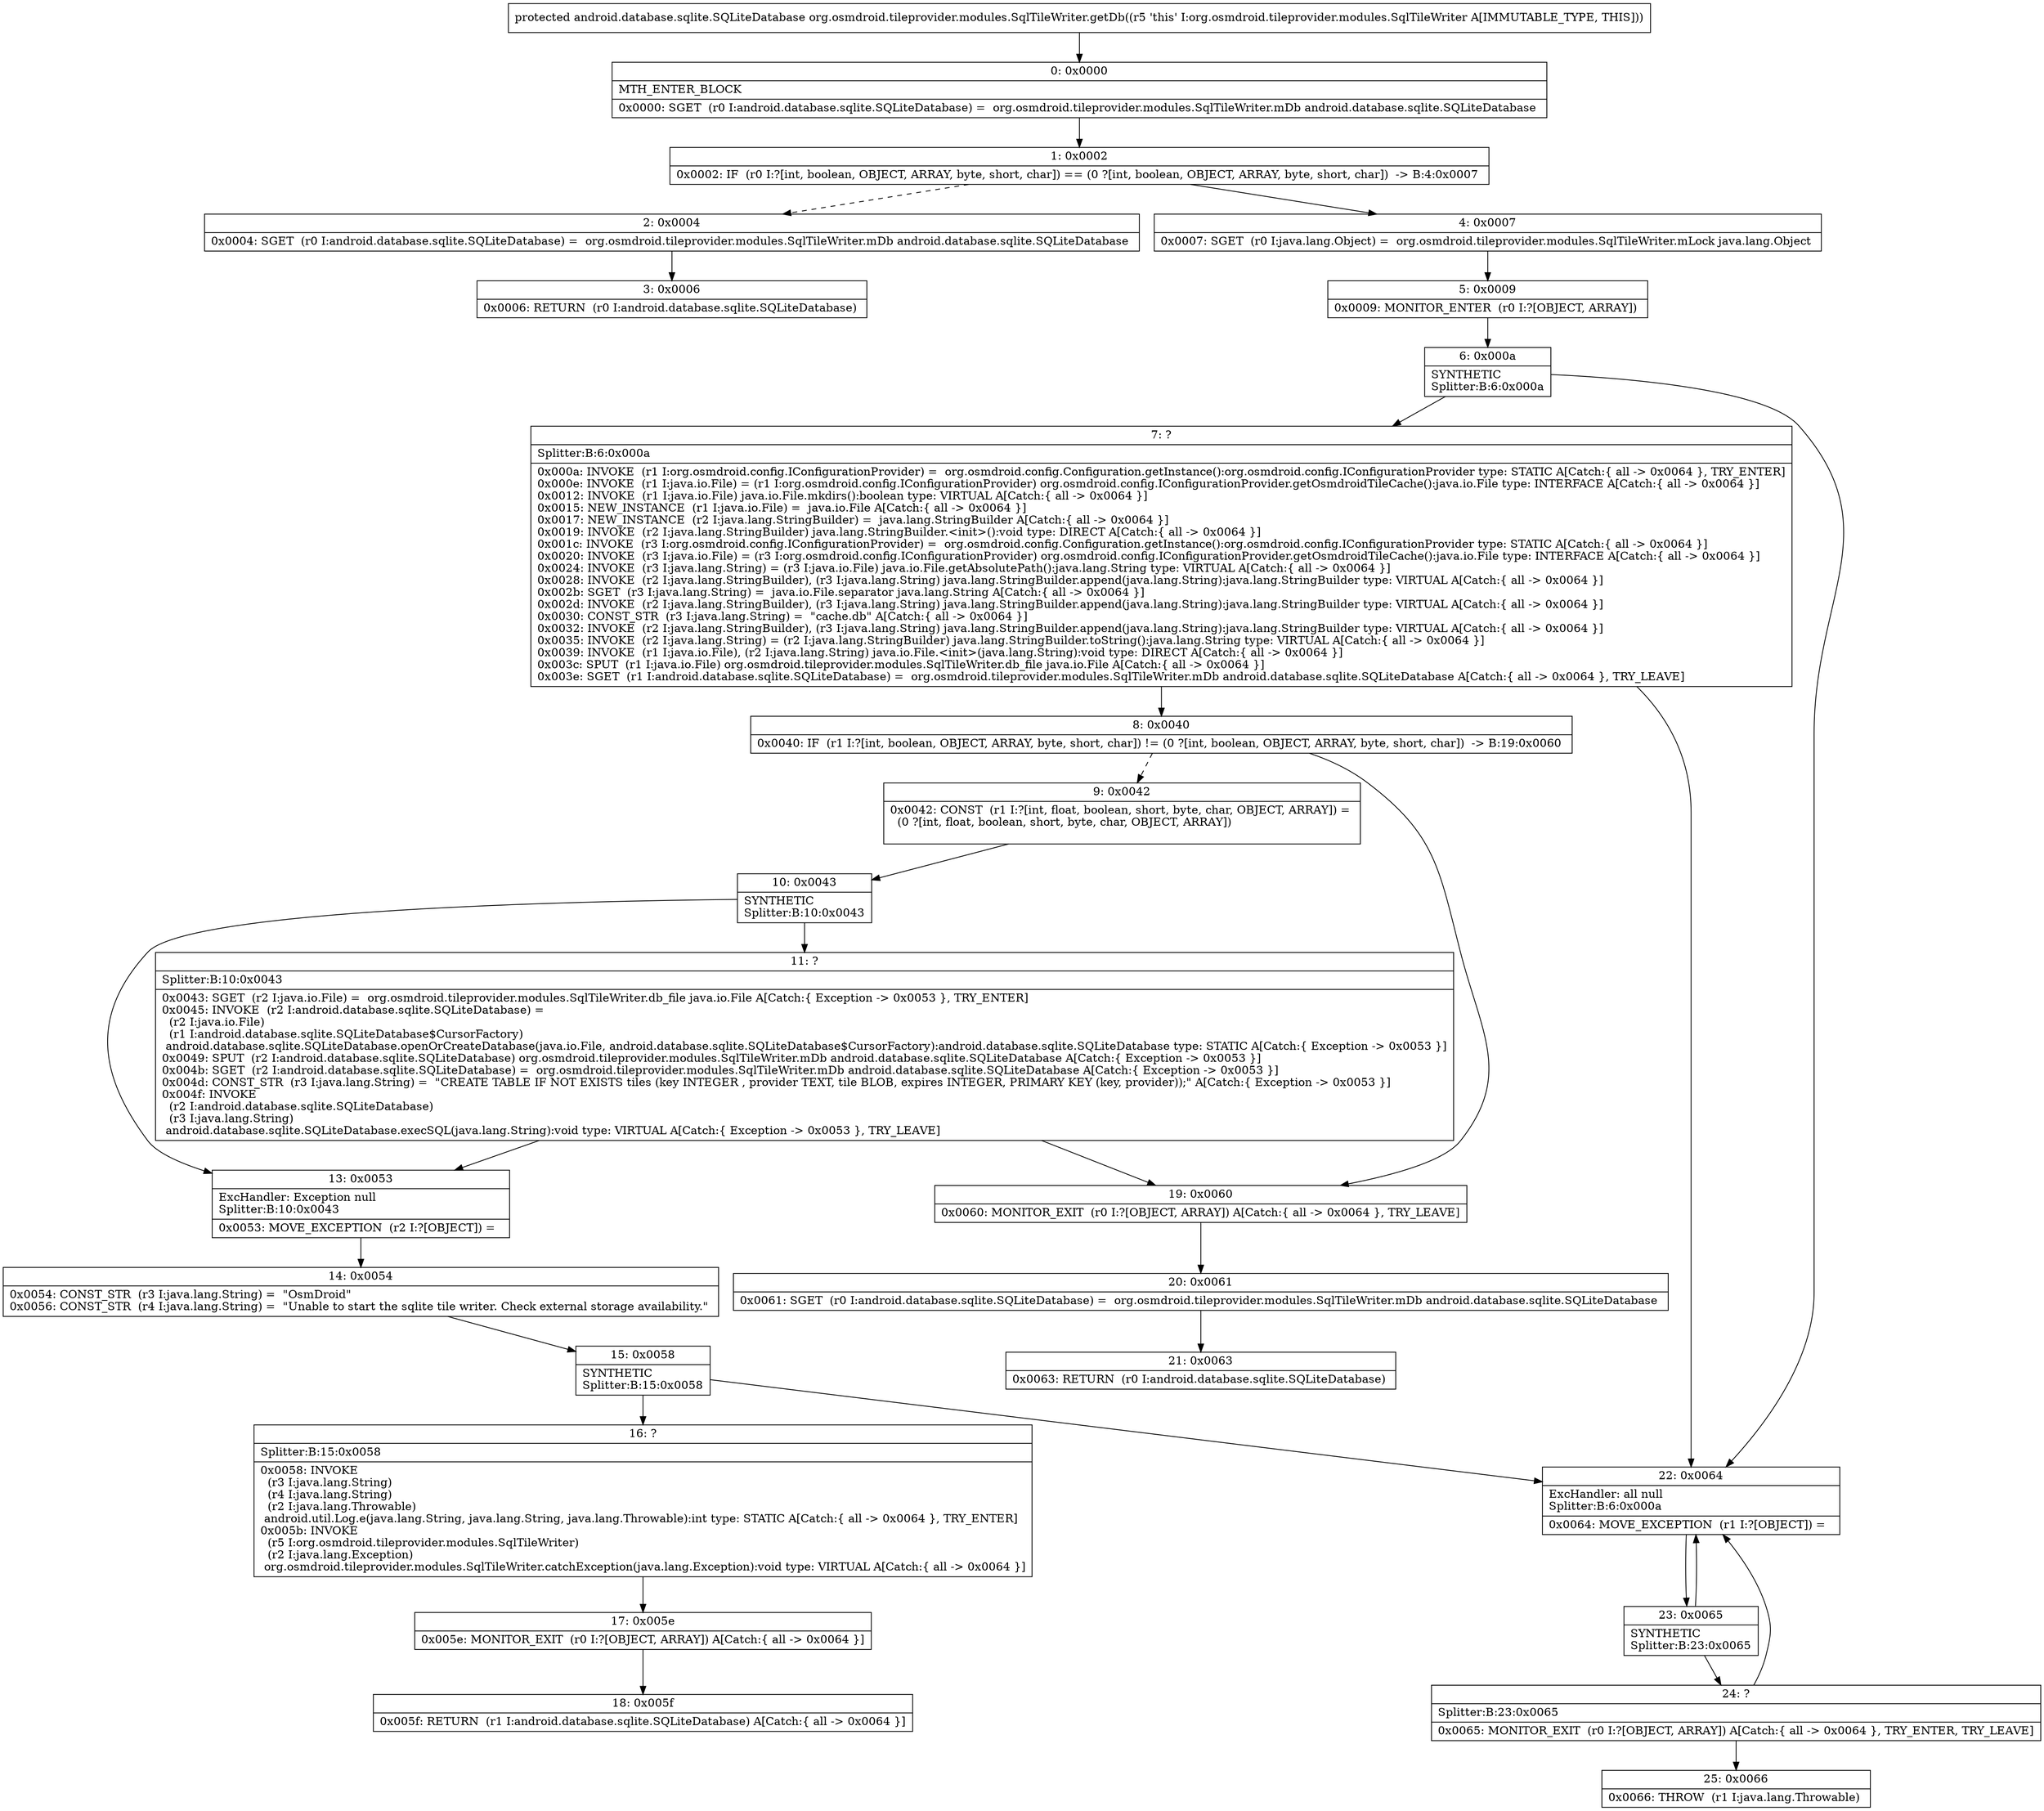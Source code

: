 digraph "CFG fororg.osmdroid.tileprovider.modules.SqlTileWriter.getDb()Landroid\/database\/sqlite\/SQLiteDatabase;" {
Node_0 [shape=record,label="{0\:\ 0x0000|MTH_ENTER_BLOCK\l|0x0000: SGET  (r0 I:android.database.sqlite.SQLiteDatabase) =  org.osmdroid.tileprovider.modules.SqlTileWriter.mDb android.database.sqlite.SQLiteDatabase \l}"];
Node_1 [shape=record,label="{1\:\ 0x0002|0x0002: IF  (r0 I:?[int, boolean, OBJECT, ARRAY, byte, short, char]) == (0 ?[int, boolean, OBJECT, ARRAY, byte, short, char])  \-\> B:4:0x0007 \l}"];
Node_2 [shape=record,label="{2\:\ 0x0004|0x0004: SGET  (r0 I:android.database.sqlite.SQLiteDatabase) =  org.osmdroid.tileprovider.modules.SqlTileWriter.mDb android.database.sqlite.SQLiteDatabase \l}"];
Node_3 [shape=record,label="{3\:\ 0x0006|0x0006: RETURN  (r0 I:android.database.sqlite.SQLiteDatabase) \l}"];
Node_4 [shape=record,label="{4\:\ 0x0007|0x0007: SGET  (r0 I:java.lang.Object) =  org.osmdroid.tileprovider.modules.SqlTileWriter.mLock java.lang.Object \l}"];
Node_5 [shape=record,label="{5\:\ 0x0009|0x0009: MONITOR_ENTER  (r0 I:?[OBJECT, ARRAY]) \l}"];
Node_6 [shape=record,label="{6\:\ 0x000a|SYNTHETIC\lSplitter:B:6:0x000a\l}"];
Node_7 [shape=record,label="{7\:\ ?|Splitter:B:6:0x000a\l|0x000a: INVOKE  (r1 I:org.osmdroid.config.IConfigurationProvider) =  org.osmdroid.config.Configuration.getInstance():org.osmdroid.config.IConfigurationProvider type: STATIC A[Catch:\{ all \-\> 0x0064 \}, TRY_ENTER]\l0x000e: INVOKE  (r1 I:java.io.File) = (r1 I:org.osmdroid.config.IConfigurationProvider) org.osmdroid.config.IConfigurationProvider.getOsmdroidTileCache():java.io.File type: INTERFACE A[Catch:\{ all \-\> 0x0064 \}]\l0x0012: INVOKE  (r1 I:java.io.File) java.io.File.mkdirs():boolean type: VIRTUAL A[Catch:\{ all \-\> 0x0064 \}]\l0x0015: NEW_INSTANCE  (r1 I:java.io.File) =  java.io.File A[Catch:\{ all \-\> 0x0064 \}]\l0x0017: NEW_INSTANCE  (r2 I:java.lang.StringBuilder) =  java.lang.StringBuilder A[Catch:\{ all \-\> 0x0064 \}]\l0x0019: INVOKE  (r2 I:java.lang.StringBuilder) java.lang.StringBuilder.\<init\>():void type: DIRECT A[Catch:\{ all \-\> 0x0064 \}]\l0x001c: INVOKE  (r3 I:org.osmdroid.config.IConfigurationProvider) =  org.osmdroid.config.Configuration.getInstance():org.osmdroid.config.IConfigurationProvider type: STATIC A[Catch:\{ all \-\> 0x0064 \}]\l0x0020: INVOKE  (r3 I:java.io.File) = (r3 I:org.osmdroid.config.IConfigurationProvider) org.osmdroid.config.IConfigurationProvider.getOsmdroidTileCache():java.io.File type: INTERFACE A[Catch:\{ all \-\> 0x0064 \}]\l0x0024: INVOKE  (r3 I:java.lang.String) = (r3 I:java.io.File) java.io.File.getAbsolutePath():java.lang.String type: VIRTUAL A[Catch:\{ all \-\> 0x0064 \}]\l0x0028: INVOKE  (r2 I:java.lang.StringBuilder), (r3 I:java.lang.String) java.lang.StringBuilder.append(java.lang.String):java.lang.StringBuilder type: VIRTUAL A[Catch:\{ all \-\> 0x0064 \}]\l0x002b: SGET  (r3 I:java.lang.String) =  java.io.File.separator java.lang.String A[Catch:\{ all \-\> 0x0064 \}]\l0x002d: INVOKE  (r2 I:java.lang.StringBuilder), (r3 I:java.lang.String) java.lang.StringBuilder.append(java.lang.String):java.lang.StringBuilder type: VIRTUAL A[Catch:\{ all \-\> 0x0064 \}]\l0x0030: CONST_STR  (r3 I:java.lang.String) =  \"cache.db\" A[Catch:\{ all \-\> 0x0064 \}]\l0x0032: INVOKE  (r2 I:java.lang.StringBuilder), (r3 I:java.lang.String) java.lang.StringBuilder.append(java.lang.String):java.lang.StringBuilder type: VIRTUAL A[Catch:\{ all \-\> 0x0064 \}]\l0x0035: INVOKE  (r2 I:java.lang.String) = (r2 I:java.lang.StringBuilder) java.lang.StringBuilder.toString():java.lang.String type: VIRTUAL A[Catch:\{ all \-\> 0x0064 \}]\l0x0039: INVOKE  (r1 I:java.io.File), (r2 I:java.lang.String) java.io.File.\<init\>(java.lang.String):void type: DIRECT A[Catch:\{ all \-\> 0x0064 \}]\l0x003c: SPUT  (r1 I:java.io.File) org.osmdroid.tileprovider.modules.SqlTileWriter.db_file java.io.File A[Catch:\{ all \-\> 0x0064 \}]\l0x003e: SGET  (r1 I:android.database.sqlite.SQLiteDatabase) =  org.osmdroid.tileprovider.modules.SqlTileWriter.mDb android.database.sqlite.SQLiteDatabase A[Catch:\{ all \-\> 0x0064 \}, TRY_LEAVE]\l}"];
Node_8 [shape=record,label="{8\:\ 0x0040|0x0040: IF  (r1 I:?[int, boolean, OBJECT, ARRAY, byte, short, char]) != (0 ?[int, boolean, OBJECT, ARRAY, byte, short, char])  \-\> B:19:0x0060 \l}"];
Node_9 [shape=record,label="{9\:\ 0x0042|0x0042: CONST  (r1 I:?[int, float, boolean, short, byte, char, OBJECT, ARRAY]) = \l  (0 ?[int, float, boolean, short, byte, char, OBJECT, ARRAY])\l \l}"];
Node_10 [shape=record,label="{10\:\ 0x0043|SYNTHETIC\lSplitter:B:10:0x0043\l}"];
Node_11 [shape=record,label="{11\:\ ?|Splitter:B:10:0x0043\l|0x0043: SGET  (r2 I:java.io.File) =  org.osmdroid.tileprovider.modules.SqlTileWriter.db_file java.io.File A[Catch:\{ Exception \-\> 0x0053 \}, TRY_ENTER]\l0x0045: INVOKE  (r2 I:android.database.sqlite.SQLiteDatabase) = \l  (r2 I:java.io.File)\l  (r1 I:android.database.sqlite.SQLiteDatabase$CursorFactory)\l android.database.sqlite.SQLiteDatabase.openOrCreateDatabase(java.io.File, android.database.sqlite.SQLiteDatabase$CursorFactory):android.database.sqlite.SQLiteDatabase type: STATIC A[Catch:\{ Exception \-\> 0x0053 \}]\l0x0049: SPUT  (r2 I:android.database.sqlite.SQLiteDatabase) org.osmdroid.tileprovider.modules.SqlTileWriter.mDb android.database.sqlite.SQLiteDatabase A[Catch:\{ Exception \-\> 0x0053 \}]\l0x004b: SGET  (r2 I:android.database.sqlite.SQLiteDatabase) =  org.osmdroid.tileprovider.modules.SqlTileWriter.mDb android.database.sqlite.SQLiteDatabase A[Catch:\{ Exception \-\> 0x0053 \}]\l0x004d: CONST_STR  (r3 I:java.lang.String) =  \"CREATE TABLE IF NOT EXISTS tiles (key INTEGER , provider TEXT, tile BLOB, expires INTEGER, PRIMARY KEY (key, provider));\" A[Catch:\{ Exception \-\> 0x0053 \}]\l0x004f: INVOKE  \l  (r2 I:android.database.sqlite.SQLiteDatabase)\l  (r3 I:java.lang.String)\l android.database.sqlite.SQLiteDatabase.execSQL(java.lang.String):void type: VIRTUAL A[Catch:\{ Exception \-\> 0x0053 \}, TRY_LEAVE]\l}"];
Node_13 [shape=record,label="{13\:\ 0x0053|ExcHandler: Exception null\lSplitter:B:10:0x0043\l|0x0053: MOVE_EXCEPTION  (r2 I:?[OBJECT]) =  \l}"];
Node_14 [shape=record,label="{14\:\ 0x0054|0x0054: CONST_STR  (r3 I:java.lang.String) =  \"OsmDroid\" \l0x0056: CONST_STR  (r4 I:java.lang.String) =  \"Unable to start the sqlite tile writer. Check external storage availability.\" \l}"];
Node_15 [shape=record,label="{15\:\ 0x0058|SYNTHETIC\lSplitter:B:15:0x0058\l}"];
Node_16 [shape=record,label="{16\:\ ?|Splitter:B:15:0x0058\l|0x0058: INVOKE  \l  (r3 I:java.lang.String)\l  (r4 I:java.lang.String)\l  (r2 I:java.lang.Throwable)\l android.util.Log.e(java.lang.String, java.lang.String, java.lang.Throwable):int type: STATIC A[Catch:\{ all \-\> 0x0064 \}, TRY_ENTER]\l0x005b: INVOKE  \l  (r5 I:org.osmdroid.tileprovider.modules.SqlTileWriter)\l  (r2 I:java.lang.Exception)\l org.osmdroid.tileprovider.modules.SqlTileWriter.catchException(java.lang.Exception):void type: VIRTUAL A[Catch:\{ all \-\> 0x0064 \}]\l}"];
Node_17 [shape=record,label="{17\:\ 0x005e|0x005e: MONITOR_EXIT  (r0 I:?[OBJECT, ARRAY]) A[Catch:\{ all \-\> 0x0064 \}]\l}"];
Node_18 [shape=record,label="{18\:\ 0x005f|0x005f: RETURN  (r1 I:android.database.sqlite.SQLiteDatabase) A[Catch:\{ all \-\> 0x0064 \}]\l}"];
Node_19 [shape=record,label="{19\:\ 0x0060|0x0060: MONITOR_EXIT  (r0 I:?[OBJECT, ARRAY]) A[Catch:\{ all \-\> 0x0064 \}, TRY_LEAVE]\l}"];
Node_20 [shape=record,label="{20\:\ 0x0061|0x0061: SGET  (r0 I:android.database.sqlite.SQLiteDatabase) =  org.osmdroid.tileprovider.modules.SqlTileWriter.mDb android.database.sqlite.SQLiteDatabase \l}"];
Node_21 [shape=record,label="{21\:\ 0x0063|0x0063: RETURN  (r0 I:android.database.sqlite.SQLiteDatabase) \l}"];
Node_22 [shape=record,label="{22\:\ 0x0064|ExcHandler: all null\lSplitter:B:6:0x000a\l|0x0064: MOVE_EXCEPTION  (r1 I:?[OBJECT]) =  \l}"];
Node_23 [shape=record,label="{23\:\ 0x0065|SYNTHETIC\lSplitter:B:23:0x0065\l}"];
Node_24 [shape=record,label="{24\:\ ?|Splitter:B:23:0x0065\l|0x0065: MONITOR_EXIT  (r0 I:?[OBJECT, ARRAY]) A[Catch:\{ all \-\> 0x0064 \}, TRY_ENTER, TRY_LEAVE]\l}"];
Node_25 [shape=record,label="{25\:\ 0x0066|0x0066: THROW  (r1 I:java.lang.Throwable) \l}"];
MethodNode[shape=record,label="{protected android.database.sqlite.SQLiteDatabase org.osmdroid.tileprovider.modules.SqlTileWriter.getDb((r5 'this' I:org.osmdroid.tileprovider.modules.SqlTileWriter A[IMMUTABLE_TYPE, THIS])) }"];
MethodNode -> Node_0;
Node_0 -> Node_1;
Node_1 -> Node_2[style=dashed];
Node_1 -> Node_4;
Node_2 -> Node_3;
Node_4 -> Node_5;
Node_5 -> Node_6;
Node_6 -> Node_7;
Node_6 -> Node_22;
Node_7 -> Node_8;
Node_7 -> Node_22;
Node_8 -> Node_9[style=dashed];
Node_8 -> Node_19;
Node_9 -> Node_10;
Node_10 -> Node_11;
Node_10 -> Node_13;
Node_11 -> Node_13;
Node_11 -> Node_19;
Node_13 -> Node_14;
Node_14 -> Node_15;
Node_15 -> Node_16;
Node_15 -> Node_22;
Node_16 -> Node_17;
Node_17 -> Node_18;
Node_19 -> Node_20;
Node_20 -> Node_21;
Node_22 -> Node_23;
Node_23 -> Node_24;
Node_23 -> Node_22;
Node_24 -> Node_25;
Node_24 -> Node_22;
}

